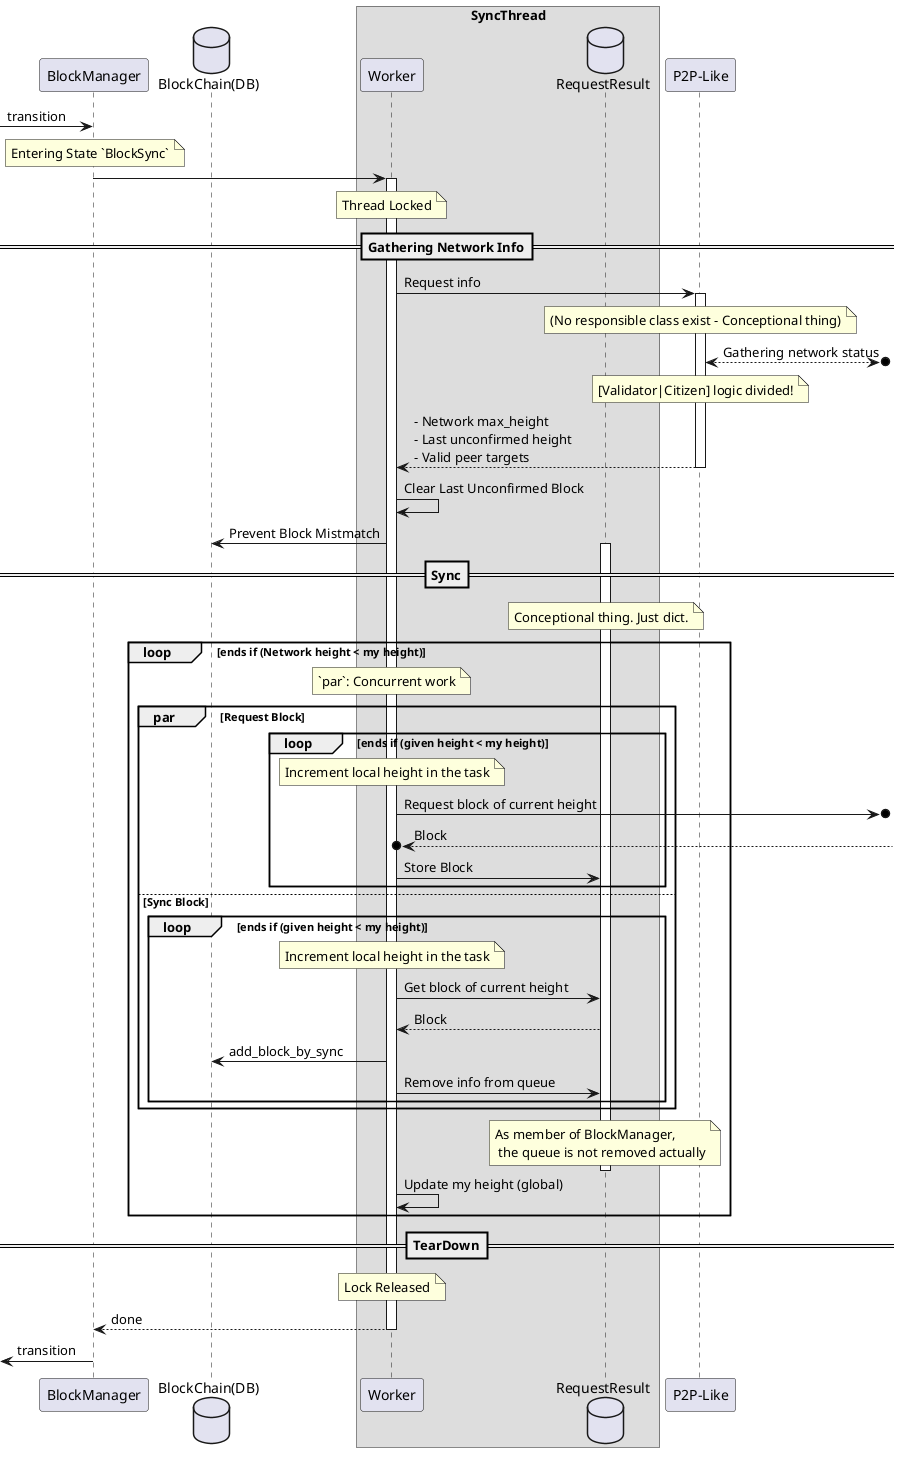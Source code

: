 @startuml
' Definitions...
participant BlockManager as block_manager
database "BlockChain(DB)" as blockchain

box SyncThread
    participant Worker as sync_thread
    database RequestResult as queue
end box
participant "P2P-Like" as p2p


' Relations...
[-> block_manager: transition
note over block_manager: Entering State `BlockSync`
block_manager -> sync_thread
activate sync_thread

note over sync_thread: Thread Locked
==Gathering Network Info==
sync_thread -> p2p: Request info
activate p2p
note over p2p: (No responsible class exist - Conceptional thing)
p2p <-->o]: Gathering network status
note over p2p: [Validator|Citizen] logic divided!
p2p --> sync_thread: - Network max_height\n- Last unconfirmed height \n- Valid peer targets
deactivate p2p

sync_thread -> sync_thread: Clear Last Unconfirmed Block
sync_thread -> blockchain: Prevent Block Mistmatch

==Sync==
activate queue
note over queue: Conceptional thing. Just dict.

loop ends if (Network height < my height)
    note over sync_thread: `par`: Concurrent work
    par Request Block
        loop ends if (given height < my height)
            note over sync_thread: Increment local height in the task
            sync_thread ->o]: Request block of current height
            sync_thread o<--]: Block
            sync_thread -> queue: Store Block
        end loop
    else Sync Block
        loop ends if (given height < my height)
            note over sync_thread: Increment local height in the task
            sync_thread -> queue: Get block of current height
            queue --> sync_thread: Block
            sync_thread -> blockchain: add_block_by_sync
            sync_thread -> queue: Remove info from queue
        end loop
    end par
    note over queue: As member of BlockManager,\n the queue is not removed actually
    deactivate queue
    sync_thread -> sync_thread: Update my height (global)
end loop

==TearDown==
note over sync_thread: Lock Released
sync_thread --> block_manager: done
deactivate sync_thread
[<- block_manager: transition

@enduml